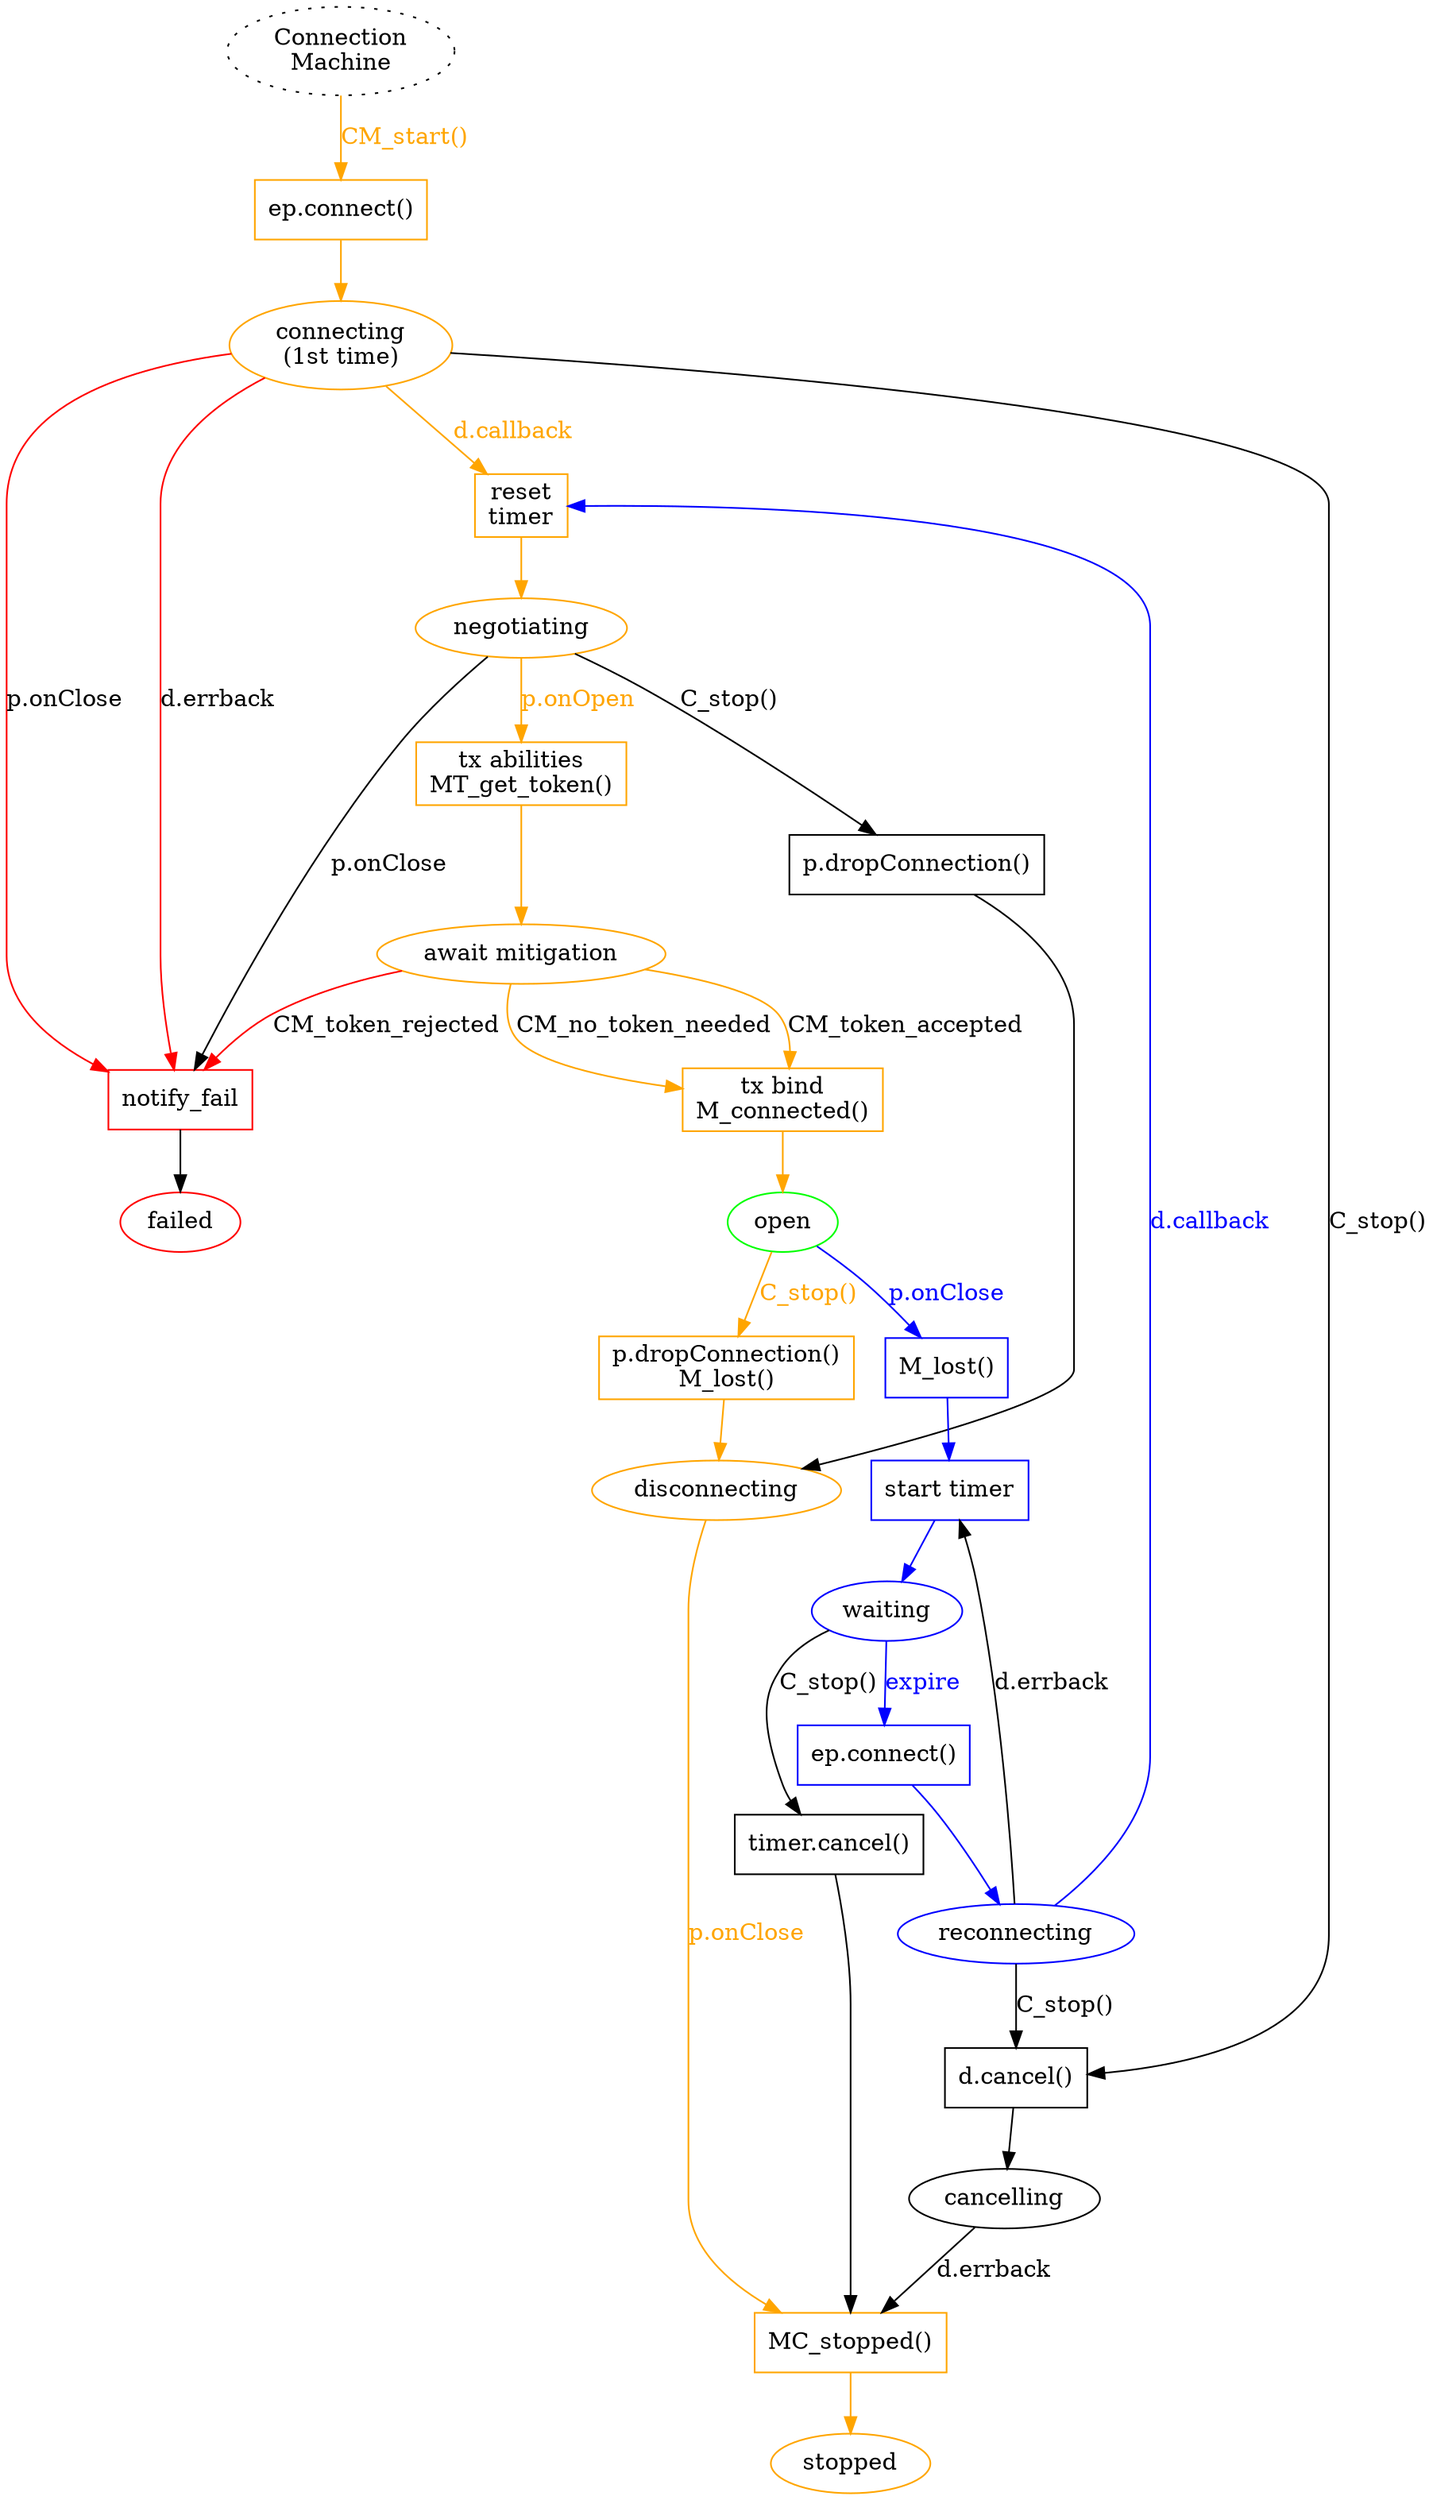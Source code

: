 digraph {
        /* note: this is nominally what we want from the machine that
         establishes the WebSocket connection (and re-establishes it when it
         is lost). We aren't using this yet; for now we're relying upon
         twisted.application.internet.ClientService, which does reconnection
         and random exponential backoff.

         The one thing it doesn't do is fail entirely when the first
         connection attempt fails, which I think would be good for usability.
         If the first attempt fails, it's probably because you don't have a
         network connection, or the hostname is wrong, or the service has
         been retired entirely. And retrying silently forever is not being
         honest with the user.

         So I'm keeping this diagram around, as a reminder of how we'd like
         to modify ClientService. */


        /* ConnectionMachine */
        C_start [label="Connection\nMachine" style="dotted"]
        C_start -> C_Pc1 [label="CM_start()" color="orange" fontcolor="orange"]
        C_Pc1 [shape="box" label="ep.connect()" color="orange"]
        C_Pc1 -> C_Sc1 [color="orange"]
        C_Sc1 [label="connecting\n(1st time)" color="orange"]
        C_Sc1 -> C_P_reset [label="d.callback" color="orange" fontcolor="orange"]
        C_P_reset [shape="box" label="reset\ntimer" color="orange"]
        C_P_reset -> C_S_negotiating [color="orange"]
        C_Sc1 -> C_P_failed [label="d.errback" color="red"]
        C_Sc1 -> C_P_failed [label="p.onClose" color="red"]
        C_Sc1 -> C_P_cancel [label="C_stop()"]
        C_P_cancel [shape="box" label="d.cancel()"]
        C_P_cancel -> C_S_cancelling
        C_S_cancelling [label="cancelling"]
        C_S_cancelling -> C_P_stopped [label="d.errback"]

        C_S_negotiating [label="negotiating" color="orange"]
        C_S_negotiating -> C_P_failed [label="p.onClose"]
        C_S_negotiating -> C_P_send_abilities [label="p.onOpen" color="orange" fontcolor="orange"]
        C_S_negotiating -> C_P_drop2 [label="C_stop()"]
        C_P_drop2 [shape="box" label="p.dropConnection()"]
        C_P_drop2 -> C_S_disconnecting

# "boxes are actions, circles are states"

        C_P_send_abilities [shape="box" label="tx abilities\nMT_get_token()" color="orange"]
        C_P_send_abilities -> C_P_await_mitigation [color="orange"]

        C_P_await_mitigation [label="await mitigation" color="orange"]
        C_P_await_mitigation -> C_P_connected [label="CM_token_accepted" color="orange"]
        C_P_await_mitigation -> C_P_connected [label="CM_no_token_needed" color="orange"]
        C_P_await_mitigation -> C_P_failed [label="CM_token_rejected" color="red"]

        C_P_connected [shape="box" label="tx bind\nM_connected()" color="orange"]
        C_P_connected -> C_S_open [color="orange"]

        C_S_open [label="open" color="green"]
        C_S_open -> C_P_lost [label="p.onClose" color="blue" fontcolor="blue"]
        C_S_open -> C_P_drop [label="C_stop()" color="orange" fontcolor="orange"]
        C_P_drop [shape="box" label="p.dropConnection()\nM_lost()" color="orange"]
        C_P_drop -> C_S_disconnecting [color="orange"]
        C_S_disconnecting [label="disconnecting" color="orange"]
        C_S_disconnecting -> C_P_stopped [label="p.onClose" color="orange" fontcolor="orange"]

        C_P_lost [shape="box" label="M_lost()" color="blue"]
        C_P_lost -> C_P_wait [color="blue"]
        C_P_wait [shape="box" label="start timer" color="blue"]
        C_P_wait -> C_S_waiting [color="blue"]
        C_S_waiting [label="waiting" color="blue"]
        C_S_waiting -> C_Pc2 [label="expire" color="blue" fontcolor="blue"]
        C_S_waiting -> C_P_stop_timer [label="C_stop()"]
        C_P_stop_timer [shape="box" label="timer.cancel()"]
        C_P_stop_timer -> C_P_stopped
        C_Pc2 [shape="box" label="ep.connect()" color="blue"]
        C_Pc2 -> C_Sc2 [color="blue"]
        C_Sc2 [label="reconnecting" color="blue"]
        C_Sc2 -> C_P_reset [label="d.callback" color="blue" fontcolor="blue"]
        C_Sc2 -> C_P_wait [label="d.errback"]
        C_Sc2 -> C_P_cancel [label="C_stop()"]

        C_P_stopped [shape="box" label="MC_stopped()" color="orange"]
        C_P_stopped -> C_S_stopped [color="orange"]
        C_S_stopped [label="stopped" color="orange"]

        C_P_failed [shape="box" label="notify_fail" color="red"]
        C_P_failed -> C_S_failed
        C_S_failed [label="failed" color="red"]
}
